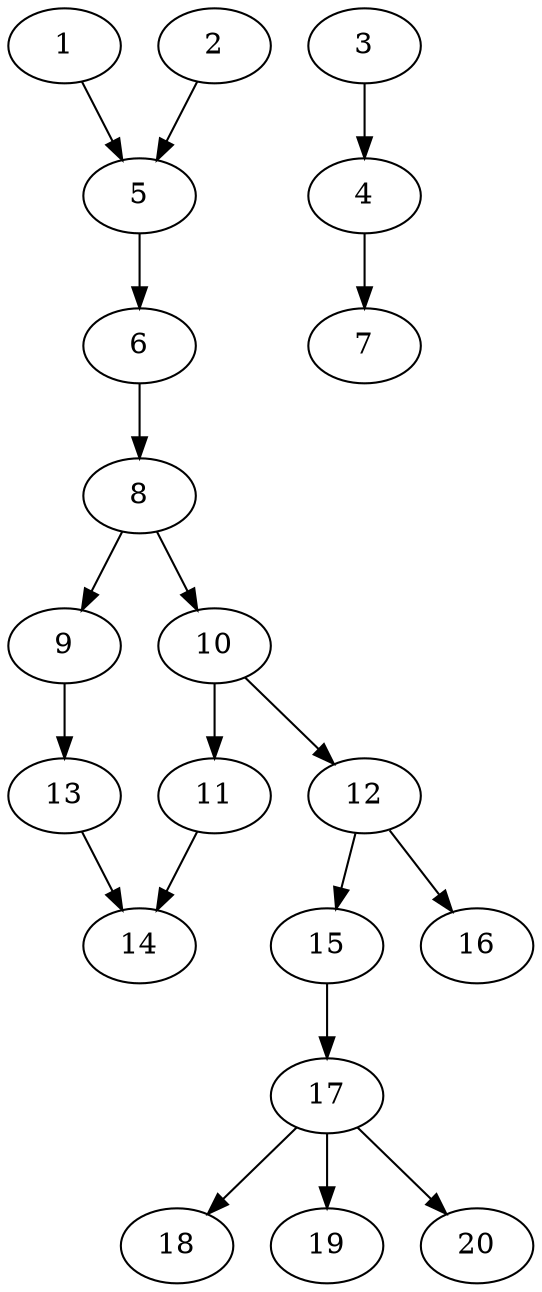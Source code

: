 // DAG automatically generated by daggen at Sat Jul 27 15:34:46 2019
// ./daggen --dot -n 20 --ccr 0.3 --fat 0.4 --regular 0.5 --density 0.4 --mindata 5242880 --maxdata 52428800 
digraph G {
  1 [size="70034773", alpha="0.14", expect_size="21010432"] 
  1 -> 5 [size ="21010432"]
  2 [size="102051840", alpha="0.12", expect_size="30615552"] 
  2 -> 5 [size ="30615552"]
  3 [size="81653760", alpha="0.00", expect_size="24496128"] 
  3 -> 4 [size ="24496128"]
  4 [size="33252693", alpha="0.20", expect_size="9975808"] 
  4 -> 7 [size ="9975808"]
  5 [size="164843520", alpha="0.19", expect_size="49453056"] 
  5 -> 6 [size ="49453056"]
  6 [size="19824640", alpha="0.19", expect_size="5947392"] 
  6 -> 8 [size ="5947392"]
  7 [size="145930240", alpha="0.13", expect_size="43779072"] 
  8 [size="93426347", alpha="0.01", expect_size="28027904"] 
  8 -> 9 [size ="28027904"]
  8 -> 10 [size ="28027904"]
  9 [size="144230400", alpha="0.05", expect_size="43269120"] 
  9 -> 13 [size ="43269120"]
  10 [size="93972480", alpha="0.07", expect_size="28191744"] 
  10 -> 11 [size ="28191744"]
  10 -> 12 [size ="28191744"]
  11 [size="78936747", alpha="0.19", expect_size="23681024"] 
  11 -> 14 [size ="23681024"]
  12 [size="32426667", alpha="0.08", expect_size="9728000"] 
  12 -> 15 [size ="9728000"]
  12 -> 16 [size ="9728000"]
  13 [size="125665280", alpha="0.18", expect_size="37699584"] 
  13 -> 14 [size ="37699584"]
  14 [size="127402667", alpha="0.12", expect_size="38220800"] 
  15 [size="125016747", alpha="0.15", expect_size="37505024"] 
  15 -> 17 [size ="37505024"]
  16 [size="121067520", alpha="0.10", expect_size="36320256"] 
  17 [size="110383787", alpha="0.09", expect_size="33115136"] 
  17 -> 18 [size ="33115136"]
  17 -> 19 [size ="33115136"]
  17 -> 20 [size ="33115136"]
  18 [size="53579093", alpha="0.18", expect_size="16073728"] 
  19 [size="65303893", alpha="0.08", expect_size="19591168"] 
  20 [size="106994347", alpha="0.10", expect_size="32098304"] 
}
